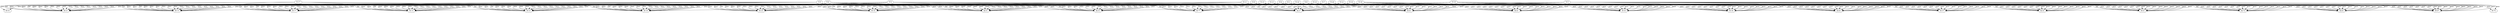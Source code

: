 digraph G {
TC1 -> RL13 [ label="pass" ];
TC1 -> RL15 [ label="pass" ];
TC1 -> RL17 [ label="pass" ];
TC1 -> RL19 [ label="pass" ];
TC1 -> RL21 [ label="pass" ];
TC1 -> RL23 [ label="pass" ];
TC1 -> RL25 [ label="pass" ];
TC1 -> RL27 [ label="pass" ];
TC1 -> RL31 [ label="pass" ];
TC1 -> RL35 [ label="pass" ];
TC1 -> RL39 [ label="pass" ];
TC1 -> RL41 [ label="pass" ];
TC1 -> RL43 [ label="pass" ];
TC1 -> RL51 [ label="pass" ];
TC1 -> RL55 [ label="pass" ];
TC1 -> RL57 [ label="pass" ];
TC1 -> RL61 [ label="pass" ];
TC1 -> RL65 [ label="pass" ];
TC1 -> RL67 [ label="pass" ];
TC1 -> RL73 [ label="pass" ];
TC1 -> RL77 [ label="pass" ];
TC1 -> RL81 [ label="pass" ];
TC1 -> RL83 [ label="pass" ];
TC2 -> RL13 [ label="fail" ];
TC2 -> RL15 [ label="fail" ];
TC2 -> RL17 [ label="fail" ];
TC2 -> RL19 [ label="fail" ];
TC2 -> RL21 [ label="fail" ];
TC2 -> RL23 [ label="fail" ];
TC2 -> RL25 [ label="fail" ];
TC2 -> RL27 [ label="fail" ];
TC2 -> RL31 [ label="fail" ];
TC2 -> RL35 [ label="fail" ];
TC2 -> RL51 [ label="fail" ];
TC2 -> RL55 [ label="fail" ];
TC2 -> RL57 [ label="fail" ];
TC2 -> RL61 [ label="fail" ];
TC2 -> RL73 [ label="fail" ];
TC2 -> RL77 [ label="fail" ];
TC3 -> RL13 [ label="pass" ];
TC3 -> RL15 [ label="pass" ];
TC3 -> RL17 [ label="pass" ];
TC3 -> RL19 [ label="pass" ];
TC3 -> RL21 [ label="pass" ];
TC3 -> RL23 [ label="pass" ];
TC3 -> RL25 [ label="pass" ];
TC3 -> RL27 [ label="pass" ];
TC3 -> RL31 [ label="pass" ];
TC3 -> RL35 [ label="pass" ];
TC3 -> RL39 [ label="pass" ];
TC3 -> RL41 [ label="pass" ];
TC3 -> RL43 [ label="pass" ];
TC3 -> RL51 [ label="pass" ];
TC3 -> RL55 [ label="pass" ];
TC3 -> RL57 [ label="pass" ];
TC3 -> RL61 [ label="pass" ];
TC3 -> RL65 [ label="pass" ];
TC3 -> RL67 [ label="pass" ];
TC3 -> RL73 [ label="pass" ];
TC3 -> RL75 [ label="paas" ];
TC3 -> RL81 [ label="pass" ];
TC3 -> RL83 [ label="pass" ];
TC4 -> RL13 [ label="pass" ];
TC4 -> RL15 [ label="pass" ];
TC4 -> RL17 [ label="pass" ];
TC4 -> RL19 [ label="pass" ];
TC4 -> RL21 [ label="pass" ];
TC4 -> RL23 [ label="pass" ];
TC4 -> RL25 [ label="pass" ];
TC4 -> RL27 [ label="pass" ];
TC4 -> RL31 [ label="pass" ];
TC4 -> RL35 [ label="pass" ];
TC4 -> RL39 [ label="pass" ];
TC4 -> RL41 [ label="pass" ];
TC4 -> RL43 [ label="pass" ];
TC4 -> RL51 [ label="pass" ];
TC4 -> RL55 [ label="pass" ];
TC4 -> RL57 [ label="pass" ];
TC4 -> RL61 [ label="pass" ];
TC4 -> RL65 [ label="pass" ];
TC4 -> RL67 [ label="pass" ];
TC4 -> RL73 [ label="pass" ];
TC4 -> RL77 [ label="pass" ];
TC4 -> RL81 [ label="pass" ];
TC4 -> RL83 [ label="pass" ];
TC5 -> RL13 [ label="pass" ];
TC5 -> RL15 [ label="pass" ];
TC5 -> RL17 [ label="pass" ];
TC5 -> RL19 [ label="pass" ];
TC5 -> RL21 [ label="pass" ];
TC5 -> RL23 [ label="pass" ];
TC5 -> RL25 [ label="pass" ];
TC5 -> RL27 [ label="pass" ];
TC5 -> RL31 [ label="pass" ];
TC5 -> RL35 [ label="pass" ];
TC5 -> RL39 [ label="pass" ];
TC5 -> RL41 [ label="pass" ];
TC5 -> RL43 [ label="pass" ];
TC5 -> RL51 [ label="pass" ];
TC5 -> RL53 [ label="pass" ];
TC5 -> RL81 [ label="pass" ];
TC5 -> RL83 [ label="pass" ];
TC6 -> RL13 [ label="pass" ];
TC6 -> RL15 [ label="pass" ];
TC6 -> RL17 [ label="pass" ];
TC6 -> RL19 [ label="pass" ];
TC6 -> RL21 [ label="pass" ];
TC6 -> RL23 [ label="pass" ];
TC6 -> RL25 [ label="pass" ];
TC6 -> RL27 [ label="pass" ];
TC6 -> RL31 [ label="pass" ];
TC6 -> RL35 [ label="pass" ];
TC6 -> RL39 [ label="pass" ];
TC6 -> RL41 [ label="pass" ];
TC6 -> RL43 [ label="pass" ];
TC6 -> RL51 [ label="pass" ];
TC6 -> RL53 [ label="pass" ];
TC6 -> RL81 [ label="pass" ];
TC6 -> RL83 [ label="pass" ];
TC7 -> RL13 [ label="pass" ];
TC7 -> RL15 [ label="pass" ];
TC7 -> RL17 [ label="pass" ];
TC7 -> RL19 [ label="pass" ];
TC7 -> RL21 [ label="pass" ];
TC7 -> RL23 [ label="pass" ];
TC7 -> RL25 [ label="pass" ];
TC7 -> RL27 [ label="pass" ];
TC7 -> RL31 [ label="pass" ];
TC7 -> RL35 [ label="pass" ];
TC7 -> RL39 [ label="pass" ];
TC7 -> RL41 [ label="pass" ];
TC7 -> RL43 [ label="pass" ];
TC7 -> RL51 [ label="pass" ];
TC7 -> RL55 [ label="pass" ];
TC7 -> RL57 [ label="pass" ];
TC7 -> RL61 [ label="pass" ];
TC7 -> RL65 [ label="pass" ];
TC7 -> RL67 [ label="pass" ];
TC7 -> RL73 [ label="pass" ];
TC7 -> RL77 [ label="pass" ];
TC7 -> RL81 [ label="pass" ];
TC7 -> RL83 [ label="pass" ];
TC8 -> RL13 [ label="pass" ];
TC8 -> RL15 [ label="pass" ];
TC8 -> RL17 [ label="pass" ];
TC8 -> RL19 [ label="pass" ];
TC8 -> RL21 [ label="pass" ];
TC8 -> RL23 [ label="pass" ];
TC8 -> RL25 [ label="pass" ];
TC8 -> RL27 [ label="pass" ];
TC8 -> RL31 [ label="pass" ];
TC8 -> RL35 [ label="pass" ];
TC8 -> RL39 [ label="pass" ];
TC8 -> RL41 [ label="pass" ];
TC8 -> RL43 [ label="pass" ];
TC8 -> RL51 [ label="pass" ];
TC8 -> RL55 [ label="pass" ];
TC8 -> RL57 [ label="pass" ];
TC8 -> RL61 [ label="pass" ];
TC8 -> RL65 [ label="pass" ];
TC8 -> RL67 [ label="pass" ];
TC8 -> RL73 [ label="pass" ];
TC8 -> RL77 [ label="pass" ];
TC8 -> RL81 [ label="pass" ];
TC8 -> RL83 [ label="pass" ];
TC9 -> RL13 [ label="pass" ];
TC9 -> RL15 [ label="pass" ];
TC9 -> RL17 [ label="pass" ];
TC9 -> RL19 [ label="pass" ];
TC9 -> RL21 [ label="pass" ];
TC9 -> RL23 [ label="pass" ];
TC9 -> RL25 [ label="pass" ];
TC9 -> RL27 [ label="pass" ];
TC9 -> RL31 [ label="pass" ];
TC9 -> RL35 [ label="pass" ];
TC9 -> RL39 [ label="pass" ];
TC9 -> RL41 [ label="pass" ];
TC9 -> RL43 [ label="pass" ];
TC9 -> RL51 [ label="pass" ];
TC9 -> RL55 [ label="pass" ];
TC9 -> RL57 [ label="pass" ];
TC9 -> RL61 [ label="pass" ];
TC9 -> RL65 [ label="pass" ];
TC9 -> RL67 [ label="pass" ];
TC9 -> RL73 [ label="pass" ];
TC9 -> RL77 [ label="pass" ];
TC9 -> RL81 [ label="pass" ];
TC9 -> RL83 [ label="pass" ];
TC10 -> RL13 [ label="pass" ];
TC10 -> RL15 [ label="pass" ];
TC10 -> RL17 [ label="pass" ];
TC10 -> RL19 [ label="pass" ];
TC10 -> RL21 [ label="pass" ];
TC10 -> RL23 [ label="pass" ];
TC10 -> RL25 [ label="pass" ];
TC10 -> RL27 [ label="pass" ];
TC10 -> RL31 [ label="pass" ];
TC10 -> RL35 [ label="pass" ];
TC10 -> RL39 [ label="pass" ];
TC10 -> RL41 [ label="pass" ];
TC10 -> RL43 [ label="pass" ];
TC10 -> RL51 [ label="pass" ];
TC10 -> RL55 [ label="pass" ];
TC10 -> RL57 [ label="pass" ];
TC10 -> RL61 [ label="pass" ];
TC10 -> RL65 [ label="pass" ];
TC10 -> RL67 [ label="pass" ];
TC10 -> RL73 [ label="pass" ];
TC10 -> RL77 [ label="pass" ];
TC10 -> RL81 [ label="pass" ];
TC10 -> RL83 [ label="pass" ];
TC11 -> RL13 [ label="pass" ];
TC11 -> RL15 [ label="pass" ];
TC11 -> RL17 [ label="pass" ];
TC11 -> RL19 [ label="pass" ];
TC11 -> RL21 [ label="pass" ];
TC11 -> RL23 [ label="pass" ];
TC11 -> RL25 [ label="pass" ];
TC11 -> RL27 [ label="pass" ];
TC11 -> RL31 [ label="pass" ];
TC11 -> RL35 [ label="pass" ];
TC11 -> RL39 [ label="pass" ];
TC11 -> RL41 [ label="pass" ];
TC11 -> RL43 [ label="pass" ];
TC11 -> RL51 [ label="pass" ];
TC11 -> RL55 [ label="pass" ];
TC11 -> RL57 [ label="pass" ];
TC11 -> RL61 [ label="pass" ];
TC11 -> RL65 [ label="pass" ];
TC11 -> RL67 [ label="pass" ];
TC11 -> RL73 [ label="pass" ];
TC11 -> RL77 [ label="pass" ];
TC11 -> RL81 [ label="pass" ];
TC11 -> RL83 [ label="pass" ];
TC12 -> RL13 [ label="pass" ];
TC12 -> RL15 [ label="pass" ];
TC12 -> RL17 [ label="pass" ];
TC12 -> RL19 [ label="pass" ];
TC12 -> RL21 [ label="pass" ];
TC12 -> RL23 [ label="pass" ];
TC12 -> RL25 [ label="pass" ];
TC12 -> RL27 [ label="pass" ];
TC12 -> RL31 [ label="pass" ];
TC12 -> RL35 [ label="pass" ];
TC12 -> RL39 [ label="pass" ];
TC12 -> RL41 [ label="pass" ];
TC12 -> RL43 [ label="pass" ];
TC12 -> RL51 [ label="pass" ];
TC12 -> RL55 [ label="pass" ];
TC12 -> RL57 [ label="pass" ];
TC12 -> RL61 [ label="pass" ];
TC12 -> RL65 [ label="pass" ];
TC12 -> RL67 [ label="pass" ];
TC12 -> RL73 [ label="pass" ];
TC12 -> RL77 [ label="pass" ];
TC12 -> RL81 [ label="pass" ];
TC12 -> RL83 [ label="pass" ];
TC13 -> RL13 [ label="pass" ];
TC13 -> RL15 [ label="pass" ];
TC13 -> RL17 [ label="pass" ];
TC13 -> RL19 [ label="pass" ];
TC13 -> RL21 [ label="pass" ];
TC13 -> RL23 [ label="pass" ];
TC13 -> RL25 [ label="pass" ];
TC13 -> RL27 [ label="pass" ];
TC13 -> RL31 [ label="pass" ];
TC13 -> RL35 [ label="pass" ];
TC13 -> RL39 [ label="pass" ];
TC13 -> RL41 [ label="pass" ];
TC13 -> RL43 [ label="pass" ];
TC13 -> RL51 [ label="pass" ];
TC13 -> RL55 [ label="pass" ];
TC13 -> RL57 [ label="pass" ];
TC13 -> RL61 [ label="pass" ];
TC13 -> RL65 [ label="pass" ];
TC13 -> RL67 [ label="pass" ];
TC13 -> RL73 [ label="pass" ];
TC13 -> RL77 [ label="pass" ];
TC13 -> RL81 [ label="pass" ];
TC13 -> RL83 [ label="pass" ];
TC14 -> RL13 [ label="pass" ];
TC14 -> RL15 [ label="pass" ];
TC14 -> RL17 [ label="pass" ];
TC14 -> RL19 [ label="pass" ];
TC14 -> RL21 [ label="pass" ];
TC14 -> RL23 [ label="pass" ];
TC14 -> RL25 [ label="pass" ];
TC14 -> RL27 [ label="pass" ];
TC14 -> RL31 [ label="pass" ];
TC14 -> RL35 [ label="pass" ];
TC14 -> RL39 [ label="pass" ];
TC14 -> RL41 [ label="pass" ];
TC14 -> RL43 [ label="pass" ];
TC14 -> RL51 [ label="pass" ];
TC14 -> RL55 [ label="pass" ];
TC14 -> RL57 [ label="pass" ];
TC14 -> RL61 [ label="pass" ];
TC14 -> RL65 [ label="pass" ];
TC14 -> RL67 [ label="pass" ];
TC14 -> RL73 [ label="pass" ];
TC14 -> RL77 [ label="pass" ];
TC14 -> RL81 [ label="pass" ];
TC14 -> RL83 [ label="pass" ];
TC15 -> RL13 [ label="pass" ];
TC15 -> RL15 [ label="pass" ];
TC15 -> RL17 [ label="pass" ];
TC15 -> RL19 [ label="pass" ];
TC15 -> RL21 [ label="pass" ];
TC15 -> RL23 [ label="pass" ];
TC15 -> RL25 [ label="pass" ];
TC15 -> RL27 [ label="pass" ];
TC15 -> RL31 [ label="pass" ];
TC15 -> RL35 [ label="pass" ];
TC15 -> RL39 [ label="pass" ];
TC15 -> RL41 [ label="pass" ];
TC15 -> RL43 [ label="pass" ];
TC15 -> RL51 [ label="pass" ];
TC15 -> RL55 [ label="pass" ];
TC15 -> RL57 [ label="pass" ];
TC15 -> RL61 [ label="pass" ];
TC15 -> RL65 [ label="pass" ];
TC15 -> RL67 [ label="pass" ];
TC15 -> RL73 [ label="pass" ];
TC15 -> RL77 [ label="pass" ];
TC15 -> RL81 [ label="pass" ];
TC15 -> RL83 [ label="pass" ];
TC16 -> RL13 [ label="pass" ];
TC16 -> RL15 [ label="pass" ];
TC16 -> RL17 [ label="pass" ];
TC16 -> RL19 [ label="pass" ];
TC16 -> RL21 [ label="pass" ];
TC16 -> RL23 [ label="pass" ];
TC16 -> RL25 [ label="pass" ];
TC16 -> RL27 [ label="pass" ];
TC16 -> RL31 [ label="pass" ];
TC16 -> RL35 [ label="pass" ];
TC16 -> RL39 [ label="pass" ];
TC16 -> RL41 [ label="pass" ];
TC16 -> RL43 [ label="pass" ];
TC16 -> RL51 [ label="pass" ];
TC16 -> RL55 [ label="pass" ];
TC16 -> RL57 [ label="pass" ];
TC16 -> RL61 [ label="pass" ];
TC16 -> RL65 [ label="pass" ];
TC16 -> RL67 [ label="pass" ];
TC16 -> RL73 [ label="pass" ];
TC16 -> RL77 [ label="pass" ];
TC16 -> RL81 [ label="pass" ];
TC16 -> RL83 [ label="pass" ];
TC17 -> RL13 [ label="fail" ];
TC17 -> RL15 [ label="fail" ];
TC17 -> RL17 [ label="fail" ];
TC17 -> RL19 [ label="fail" ];
TC17 -> RL21 [ label="fail" ];
TC17 -> RL23 [ label="fail" ];
TC18 -> RL13 [ label="pass" ];
TC18 -> RL15 [ label="pass" ];
TC18 -> RL17 [ label="pass" ];
TC18 -> RL19 [ label="pass" ];
TC18 -> RL21 [ label="pass" ];
TC18 -> RL23 [ label="pass" ];
TC18 -> RL25 [ label="pass" ];
TC18 -> RL27 [ label="pass" ];
TC18 -> RL31 [ label="pass" ];
TC18 -> RL35 [ label="pass" ];
TC18 -> RL39 [ label="pass" ];
TC18 -> RL41 [ label="pass" ];
TC18 -> RL43 [ label="pass" ];
TC18 -> RL51 [ label="pass" ];
TC18 -> RL55 [ label="pass" ];
TC18 -> RL57 [ label="pass" ];
TC18 -> RL61 [ label="pass" ];
TC18 -> RL65 [ label="pass" ];
TC18 -> RL67 [ label="pass" ];
TC18 -> RL73 [ label="pass" ];
TC18 -> RL77 [ label="pass" ];
TC18 -> RL81 [ label="pass" ];
TC18 -> RL83 [ label="pass" ];
TC19 -> RL13 [ label="pass" ];
TC19 -> RL15 [ label="pass" ];
TC19 -> RL17 [ label="pass" ];
TC19 -> RL19 [ label="pass" ];
TC19 -> RL21 [ label="pass" ];
TC19 -> RL23 [ label="pass" ];
TC19 -> RL25 [ label="pass" ];
TC19 -> RL27 [ label="pass" ];
TC19 -> RL31 [ label="pass" ];
TC19 -> RL35 [ label="pass" ];
TC19 -> RL39 [ label="pass" ];
TC19 -> RL41 [ label="pass" ];
TC19 -> RL43 [ label="pass" ];
TC19 -> RL51 [ label="pass" ];
TC19 -> RL55 [ label="pass" ];
TC19 -> RL57 [ label="pass" ];
TC19 -> RL61 [ label="pass" ];
TC19 -> RL65 [ label="pass" ];
TC19 -> RL67 [ label="pass" ];
TC19 -> RL73 [ label="pass" ];
TC19 -> RL75 [ label="pass" ];
TC19 -> RL81 [ label="pass" ];
TC19 -> RL83 [ label="pass" ];
TC20 -> RL13 [ label="pass" ];
TC20 -> RL15 [ label="pass" ];
TC20 -> RL17 [ label="pass" ];
TC20 -> RL19 [ label="pass" ];
TC20 -> RL21 [ label="pass" ];
TC20 -> RL23 [ label="pass" ];
TC20 -> RL25 [ label="pass" ];
TC20 -> RL27 [ label="pass" ];
TC20 -> RL31 [ label="pass" ];
TC20 -> RL35 [ label="pass" ];
TC20 -> RL39 [ label="pass" ];
TC20 -> RL41 [ label="pass" ];
TC20 -> RL43 [ label="pass" ];
TC20 -> RL51 [ label="pass" ];
TC20 -> RL55 [ label="pass" ];
TC20 -> RL57 [ label="pass" ];
TC20 -> RL61 [ label="pass" ];
TC20 -> RL65 [ label="pass" ];
TC20 -> RL67 [ label="pass" ];
TC20 -> RL73 [ label="pass" ];
TC20 -> RL77 [ label="pass" ];
TC20 -> RL81 [ label="pass" ];
TC20 -> RL83 [ label="pass" ];
}